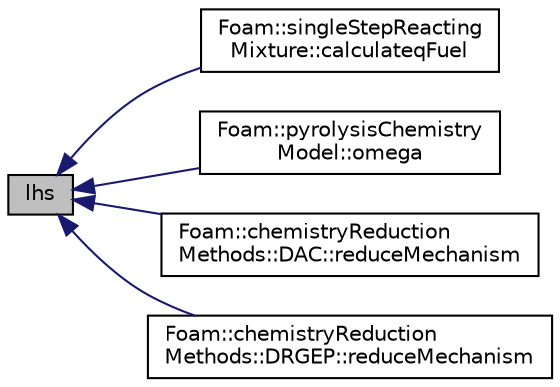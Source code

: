 digraph "lhs"
{
  bgcolor="transparent";
  edge [fontname="Helvetica",fontsize="10",labelfontname="Helvetica",labelfontsize="10"];
  node [fontname="Helvetica",fontsize="10",shape=record];
  rankdir="LR";
  Node1 [label="lhs",height=0.2,width=0.4,color="black", fillcolor="grey75", style="filled" fontcolor="black"];
  Node1 -> Node2 [dir="back",color="midnightblue",fontsize="10",style="solid",fontname="Helvetica"];
  Node2 [label="Foam::singleStepReacting\lMixture::calculateqFuel",height=0.2,width=0.4,color="black",URL="$classFoam_1_1singleStepReactingMixture.html#adbb9285ec5651bbb308864af20d1916d",tooltip="Calculate qFuel. "];
  Node1 -> Node3 [dir="back",color="midnightblue",fontsize="10",style="solid",fontname="Helvetica"];
  Node3 [label="Foam::pyrolysisChemistry\lModel::omega",height=0.2,width=0.4,color="black",URL="$classFoam_1_1pyrolysisChemistryModel.html#ab342f2a4a5a8de8eb561ae07ddbc180f",tooltip="dc/dt = omega, rate of change in concentration, for each species "];
  Node1 -> Node4 [dir="back",color="midnightblue",fontsize="10",style="solid",fontname="Helvetica"];
  Node4 [label="Foam::chemistryReduction\lMethods::DAC::reduceMechanism",height=0.2,width=0.4,color="black",URL="$classFoam_1_1chemistryReductionMethods_1_1DAC.html#ab97a7154228c1656fe098928083bbc27",tooltip="Reduce the mechanism. "];
  Node1 -> Node5 [dir="back",color="midnightblue",fontsize="10",style="solid",fontname="Helvetica"];
  Node5 [label="Foam::chemistryReduction\lMethods::DRGEP::reduceMechanism",height=0.2,width=0.4,color="black",URL="$classFoam_1_1chemistryReductionMethods_1_1DRGEP.html#ab97a7154228c1656fe098928083bbc27",tooltip="Reduce the mechanism. "];
}
